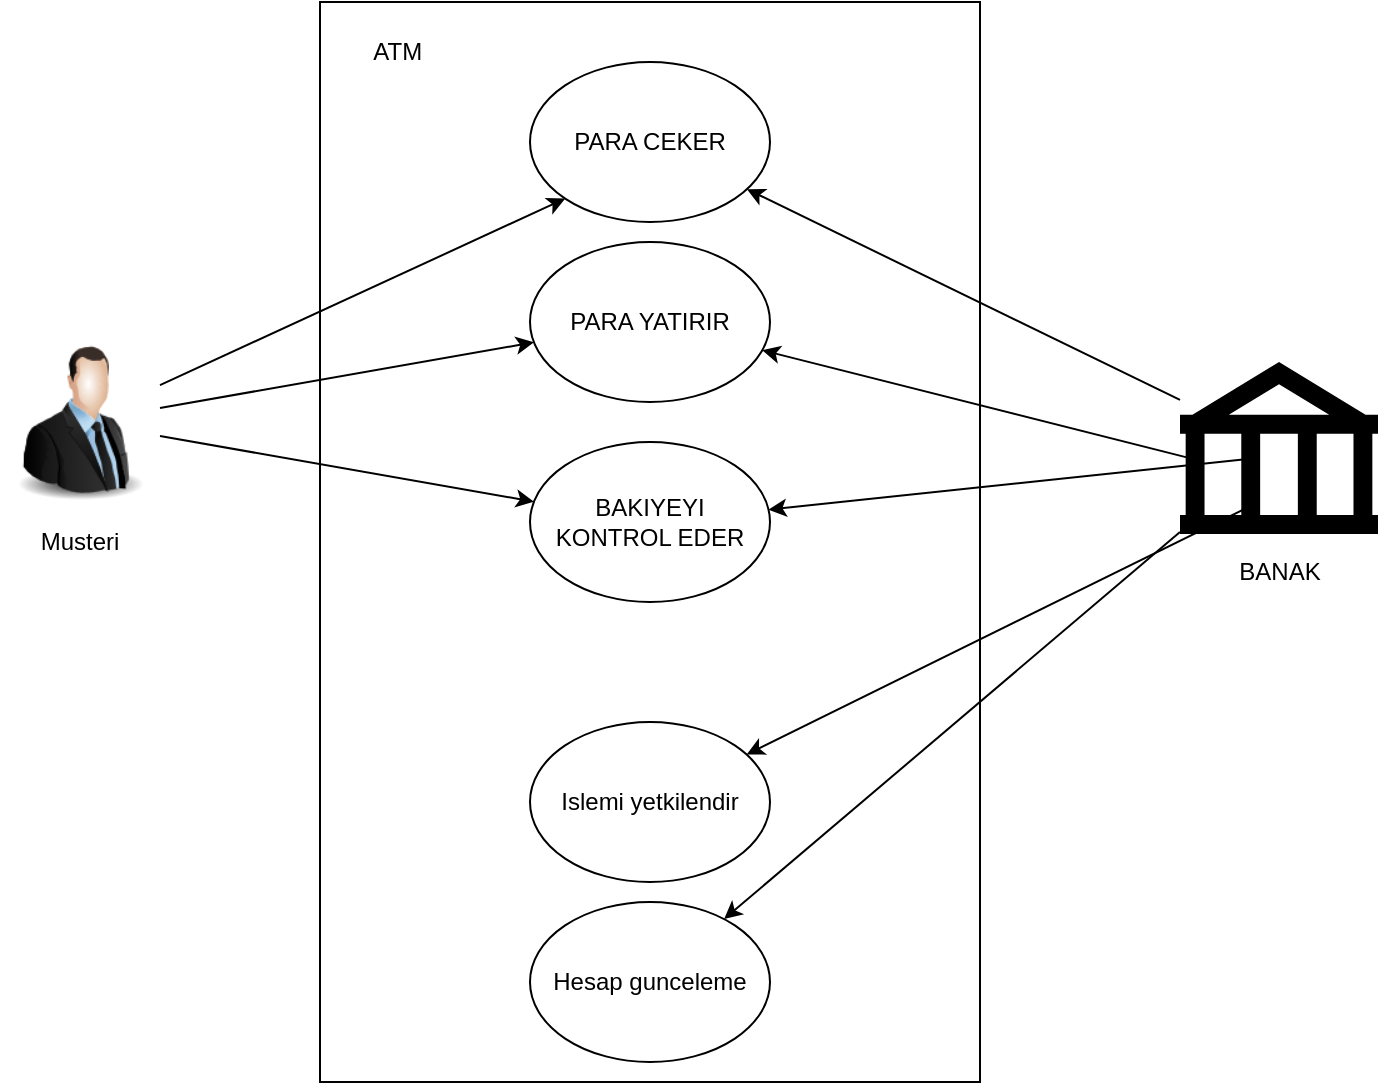 <mxfile version="23.1.5" type="device">
  <diagram name="Page-1" id="GeZ4q9c_LSWayCHz3ktu">
    <mxGraphModel dx="794" dy="519" grid="1" gridSize="10" guides="1" tooltips="1" connect="1" arrows="1" fold="1" page="1" pageScale="1" pageWidth="850" pageHeight="1100" math="0" shadow="0">
      <root>
        <mxCell id="0" />
        <mxCell id="1" parent="0" />
        <mxCell id="D4617x1Ep0FOKEcwXozs-2" value="" style="rounded=0;whiteSpace=wrap;html=1;" vertex="1" parent="1">
          <mxGeometry x="250" y="30" width="330" height="540" as="geometry" />
        </mxCell>
        <mxCell id="D4617x1Ep0FOKEcwXozs-3" value="PARA CEKER" style="ellipse;whiteSpace=wrap;html=1;" vertex="1" parent="1">
          <mxGeometry x="355" y="60" width="120" height="80" as="geometry" />
        </mxCell>
        <mxCell id="D4617x1Ep0FOKEcwXozs-4" value="PARA YATIRIR" style="ellipse;whiteSpace=wrap;html=1;" vertex="1" parent="1">
          <mxGeometry x="355" y="150" width="120" height="80" as="geometry" />
        </mxCell>
        <mxCell id="D4617x1Ep0FOKEcwXozs-5" value="BAKIYEYI&lt;br&gt;KONTROL EDER" style="ellipse;whiteSpace=wrap;html=1;" vertex="1" parent="1">
          <mxGeometry x="355" y="250" width="120" height="80" as="geometry" />
        </mxCell>
        <mxCell id="D4617x1Ep0FOKEcwXozs-6" value="Islemi yetkilendir" style="ellipse;whiteSpace=wrap;html=1;" vertex="1" parent="1">
          <mxGeometry x="355" y="390" width="120" height="80" as="geometry" />
        </mxCell>
        <mxCell id="D4617x1Ep0FOKEcwXozs-7" value="Hesap gunceleme" style="ellipse;whiteSpace=wrap;html=1;" vertex="1" parent="1">
          <mxGeometry x="355" y="480" width="120" height="80" as="geometry" />
        </mxCell>
        <mxCell id="D4617x1Ep0FOKEcwXozs-8" value="ATM&lt;span style=&quot;white-space: pre;&quot;&gt;&#x9;&lt;/span&gt;" style="text;html=1;align=center;verticalAlign=middle;whiteSpace=wrap;rounded=0;" vertex="1" parent="1">
          <mxGeometry x="260" y="40" width="60" height="30" as="geometry" />
        </mxCell>
        <mxCell id="D4617x1Ep0FOKEcwXozs-9" value="" style="shape=mxgraph.signs.travel.bank;html=1;pointerEvents=1;fillColor=#000000;strokeColor=none;verticalLabelPosition=bottom;verticalAlign=top;align=center;" vertex="1" parent="1">
          <mxGeometry x="680" y="210" width="99" height="86" as="geometry" />
        </mxCell>
        <mxCell id="D4617x1Ep0FOKEcwXozs-10" value="BANAK" style="text;html=1;align=center;verticalAlign=middle;whiteSpace=wrap;rounded=0;" vertex="1" parent="1">
          <mxGeometry x="699.5" y="300" width="60" height="30" as="geometry" />
        </mxCell>
        <mxCell id="D4617x1Ep0FOKEcwXozs-11" value="" style="image;html=1;image=img/lib/clip_art/people/Suit_Man_128x128.png" vertex="1" parent="1">
          <mxGeometry x="90" y="200" width="80" height="80" as="geometry" />
        </mxCell>
        <mxCell id="D4617x1Ep0FOKEcwXozs-12" value="Musteri" style="text;html=1;align=center;verticalAlign=middle;whiteSpace=wrap;rounded=0;" vertex="1" parent="1">
          <mxGeometry x="100" y="285" width="60" height="30" as="geometry" />
        </mxCell>
        <mxCell id="D4617x1Ep0FOKEcwXozs-13" value="" style="endArrow=classic;html=1;rounded=0;entryX=0;entryY=1;entryDx=0;entryDy=0;" edge="1" parent="1" source="D4617x1Ep0FOKEcwXozs-11" target="D4617x1Ep0FOKEcwXozs-3">
          <mxGeometry width="50" height="50" relative="1" as="geometry">
            <mxPoint x="170" y="260" as="sourcePoint" />
            <mxPoint x="220" y="210" as="targetPoint" />
          </mxGeometry>
        </mxCell>
        <mxCell id="D4617x1Ep0FOKEcwXozs-14" value="" style="endArrow=classic;html=1;rounded=0;" edge="1" parent="1" source="D4617x1Ep0FOKEcwXozs-11" target="D4617x1Ep0FOKEcwXozs-4">
          <mxGeometry width="50" height="50" relative="1" as="geometry">
            <mxPoint x="180" y="270" as="sourcePoint" />
            <mxPoint x="383" y="138" as="targetPoint" />
          </mxGeometry>
        </mxCell>
        <mxCell id="D4617x1Ep0FOKEcwXozs-15" value="" style="endArrow=classic;html=1;rounded=0;" edge="1" parent="1" source="D4617x1Ep0FOKEcwXozs-11" target="D4617x1Ep0FOKEcwXozs-5">
          <mxGeometry width="50" height="50" relative="1" as="geometry">
            <mxPoint x="190" y="280" as="sourcePoint" />
            <mxPoint x="393" y="148" as="targetPoint" />
          </mxGeometry>
        </mxCell>
        <mxCell id="D4617x1Ep0FOKEcwXozs-16" value="" style="endArrow=classic;html=1;rounded=0;" edge="1" parent="1" source="D4617x1Ep0FOKEcwXozs-9" target="D4617x1Ep0FOKEcwXozs-3">
          <mxGeometry width="50" height="50" relative="1" as="geometry">
            <mxPoint x="200" y="290" as="sourcePoint" />
            <mxPoint x="403" y="158" as="targetPoint" />
          </mxGeometry>
        </mxCell>
        <mxCell id="D4617x1Ep0FOKEcwXozs-17" value="" style="endArrow=classic;html=1;rounded=0;exitX=0.074;exitY=0.566;exitDx=0;exitDy=0;exitPerimeter=0;" edge="1" parent="1" source="D4617x1Ep0FOKEcwXozs-9" target="D4617x1Ep0FOKEcwXozs-4">
          <mxGeometry width="50" height="50" relative="1" as="geometry">
            <mxPoint x="690" y="239" as="sourcePoint" />
            <mxPoint x="473" y="134" as="targetPoint" />
          </mxGeometry>
        </mxCell>
        <mxCell id="D4617x1Ep0FOKEcwXozs-18" value="" style="endArrow=classic;html=1;rounded=0;exitX=0.33;exitY=0.566;exitDx=0;exitDy=0;exitPerimeter=0;" edge="1" parent="1" source="D4617x1Ep0FOKEcwXozs-9" target="D4617x1Ep0FOKEcwXozs-5">
          <mxGeometry width="50" height="50" relative="1" as="geometry">
            <mxPoint x="700" y="249" as="sourcePoint" />
            <mxPoint x="483" y="144" as="targetPoint" />
          </mxGeometry>
        </mxCell>
        <mxCell id="D4617x1Ep0FOKEcwXozs-19" value="" style="endArrow=classic;html=1;rounded=0;exitX=0.384;exitY=0.822;exitDx=0;exitDy=0;exitPerimeter=0;" edge="1" parent="1" source="D4617x1Ep0FOKEcwXozs-9" target="D4617x1Ep0FOKEcwXozs-6">
          <mxGeometry width="50" height="50" relative="1" as="geometry">
            <mxPoint x="710" y="259" as="sourcePoint" />
            <mxPoint x="493" y="154" as="targetPoint" />
          </mxGeometry>
        </mxCell>
        <mxCell id="D4617x1Ep0FOKEcwXozs-20" value="" style="endArrow=classic;html=1;rounded=0;" edge="1" parent="1" source="D4617x1Ep0FOKEcwXozs-9" target="D4617x1Ep0FOKEcwXozs-7">
          <mxGeometry width="50" height="50" relative="1" as="geometry">
            <mxPoint x="720" y="269" as="sourcePoint" />
            <mxPoint x="503" y="164" as="targetPoint" />
          </mxGeometry>
        </mxCell>
      </root>
    </mxGraphModel>
  </diagram>
</mxfile>
